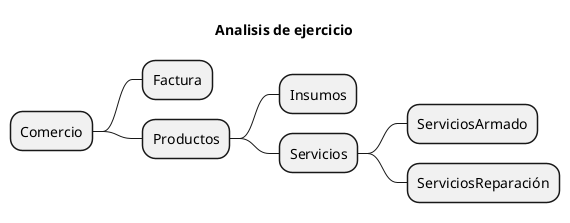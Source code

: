 @startmindmap

Title Analisis de ejercicio


* Comercio
** Factura
** Productos
*** Insumos
*** Servicios
**** ServiciosArmado
**** ServiciosReparación





@endmindmap